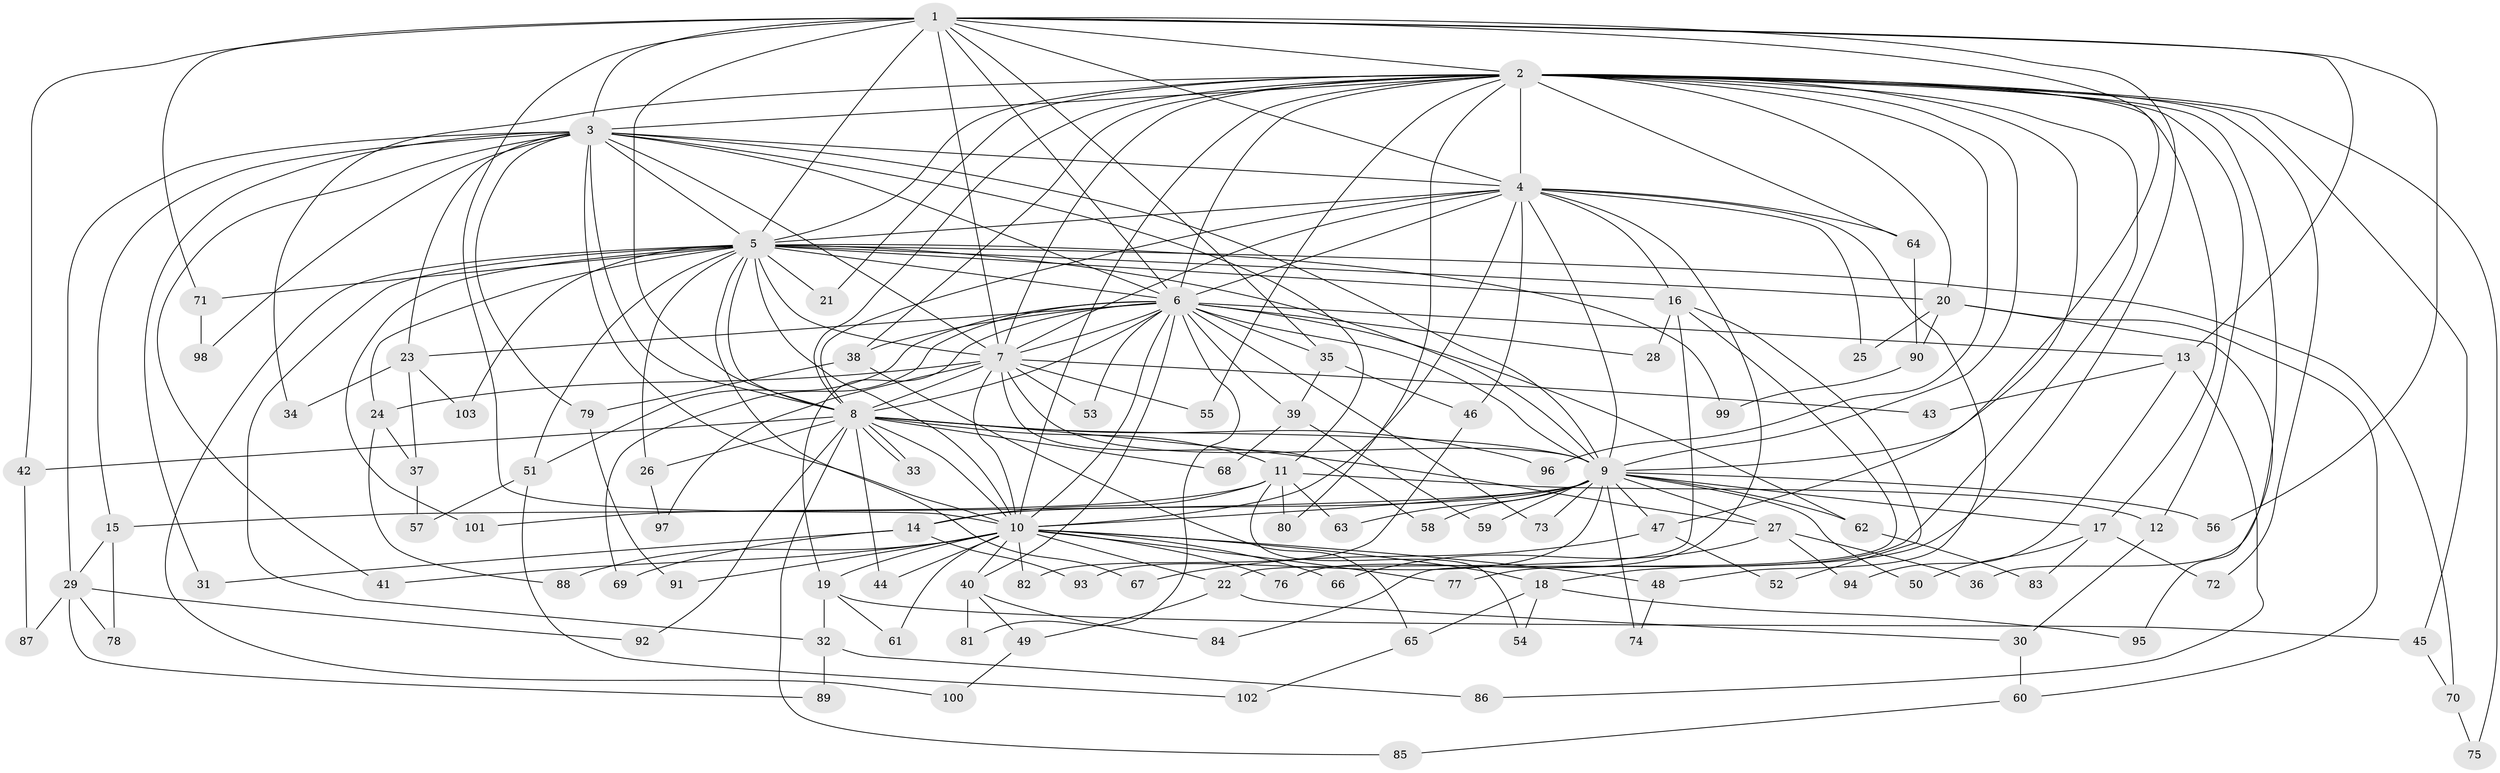 // Generated by graph-tools (version 1.1) at 2025/34/03/09/25 02:34:36]
// undirected, 103 vertices, 231 edges
graph export_dot {
graph [start="1"]
  node [color=gray90,style=filled];
  1;
  2;
  3;
  4;
  5;
  6;
  7;
  8;
  9;
  10;
  11;
  12;
  13;
  14;
  15;
  16;
  17;
  18;
  19;
  20;
  21;
  22;
  23;
  24;
  25;
  26;
  27;
  28;
  29;
  30;
  31;
  32;
  33;
  34;
  35;
  36;
  37;
  38;
  39;
  40;
  41;
  42;
  43;
  44;
  45;
  46;
  47;
  48;
  49;
  50;
  51;
  52;
  53;
  54;
  55;
  56;
  57;
  58;
  59;
  60;
  61;
  62;
  63;
  64;
  65;
  66;
  67;
  68;
  69;
  70;
  71;
  72;
  73;
  74;
  75;
  76;
  77;
  78;
  79;
  80;
  81;
  82;
  83;
  84;
  85;
  86;
  87;
  88;
  89;
  90;
  91;
  92;
  93;
  94;
  95;
  96;
  97;
  98;
  99;
  100;
  101;
  102;
  103;
  1 -- 2;
  1 -- 3;
  1 -- 4;
  1 -- 5;
  1 -- 6;
  1 -- 7;
  1 -- 8;
  1 -- 9;
  1 -- 10;
  1 -- 13;
  1 -- 18;
  1 -- 35;
  1 -- 42;
  1 -- 56;
  1 -- 71;
  2 -- 3;
  2 -- 4;
  2 -- 5;
  2 -- 6;
  2 -- 7;
  2 -- 8;
  2 -- 9;
  2 -- 10;
  2 -- 12;
  2 -- 17;
  2 -- 20;
  2 -- 21;
  2 -- 34;
  2 -- 36;
  2 -- 38;
  2 -- 45;
  2 -- 47;
  2 -- 55;
  2 -- 64;
  2 -- 72;
  2 -- 75;
  2 -- 77;
  2 -- 80;
  2 -- 96;
  3 -- 4;
  3 -- 5;
  3 -- 6;
  3 -- 7;
  3 -- 8;
  3 -- 9;
  3 -- 10;
  3 -- 11;
  3 -- 15;
  3 -- 23;
  3 -- 29;
  3 -- 31;
  3 -- 41;
  3 -- 79;
  3 -- 98;
  4 -- 5;
  4 -- 6;
  4 -- 7;
  4 -- 8;
  4 -- 9;
  4 -- 10;
  4 -- 16;
  4 -- 25;
  4 -- 46;
  4 -- 48;
  4 -- 64;
  4 -- 76;
  5 -- 6;
  5 -- 7;
  5 -- 8;
  5 -- 9;
  5 -- 10;
  5 -- 16;
  5 -- 20;
  5 -- 21;
  5 -- 24;
  5 -- 26;
  5 -- 32;
  5 -- 51;
  5 -- 67;
  5 -- 70;
  5 -- 71;
  5 -- 99;
  5 -- 100;
  5 -- 101;
  5 -- 103;
  6 -- 7;
  6 -- 8;
  6 -- 9;
  6 -- 10;
  6 -- 13;
  6 -- 19;
  6 -- 23;
  6 -- 28;
  6 -- 35;
  6 -- 38;
  6 -- 39;
  6 -- 40;
  6 -- 51;
  6 -- 53;
  6 -- 62;
  6 -- 69;
  6 -- 73;
  6 -- 81;
  7 -- 8;
  7 -- 9;
  7 -- 10;
  7 -- 24;
  7 -- 43;
  7 -- 53;
  7 -- 55;
  7 -- 58;
  7 -- 97;
  8 -- 9;
  8 -- 10;
  8 -- 11;
  8 -- 26;
  8 -- 27;
  8 -- 33;
  8 -- 33;
  8 -- 42;
  8 -- 44;
  8 -- 68;
  8 -- 85;
  8 -- 92;
  8 -- 96;
  9 -- 10;
  9 -- 14;
  9 -- 15;
  9 -- 17;
  9 -- 27;
  9 -- 47;
  9 -- 50;
  9 -- 56;
  9 -- 58;
  9 -- 59;
  9 -- 62;
  9 -- 63;
  9 -- 73;
  9 -- 74;
  9 -- 93;
  10 -- 18;
  10 -- 19;
  10 -- 22;
  10 -- 40;
  10 -- 41;
  10 -- 44;
  10 -- 48;
  10 -- 61;
  10 -- 66;
  10 -- 76;
  10 -- 77;
  10 -- 82;
  10 -- 88;
  10 -- 91;
  11 -- 12;
  11 -- 14;
  11 -- 54;
  11 -- 63;
  11 -- 80;
  11 -- 101;
  12 -- 30;
  13 -- 43;
  13 -- 86;
  13 -- 94;
  14 -- 31;
  14 -- 69;
  14 -- 93;
  15 -- 29;
  15 -- 78;
  16 -- 22;
  16 -- 28;
  16 -- 52;
  16 -- 84;
  17 -- 50;
  17 -- 72;
  17 -- 83;
  18 -- 54;
  18 -- 65;
  18 -- 95;
  19 -- 32;
  19 -- 45;
  19 -- 61;
  20 -- 25;
  20 -- 60;
  20 -- 90;
  20 -- 95;
  22 -- 30;
  22 -- 49;
  23 -- 34;
  23 -- 37;
  23 -- 103;
  24 -- 37;
  24 -- 88;
  26 -- 97;
  27 -- 36;
  27 -- 66;
  27 -- 94;
  29 -- 78;
  29 -- 87;
  29 -- 89;
  29 -- 92;
  30 -- 60;
  32 -- 86;
  32 -- 89;
  35 -- 39;
  35 -- 46;
  37 -- 57;
  38 -- 65;
  38 -- 79;
  39 -- 59;
  39 -- 68;
  40 -- 49;
  40 -- 81;
  40 -- 84;
  42 -- 87;
  45 -- 70;
  46 -- 82;
  47 -- 52;
  47 -- 67;
  48 -- 74;
  49 -- 100;
  51 -- 57;
  51 -- 102;
  60 -- 85;
  62 -- 83;
  64 -- 90;
  65 -- 102;
  70 -- 75;
  71 -- 98;
  79 -- 91;
  90 -- 99;
}
